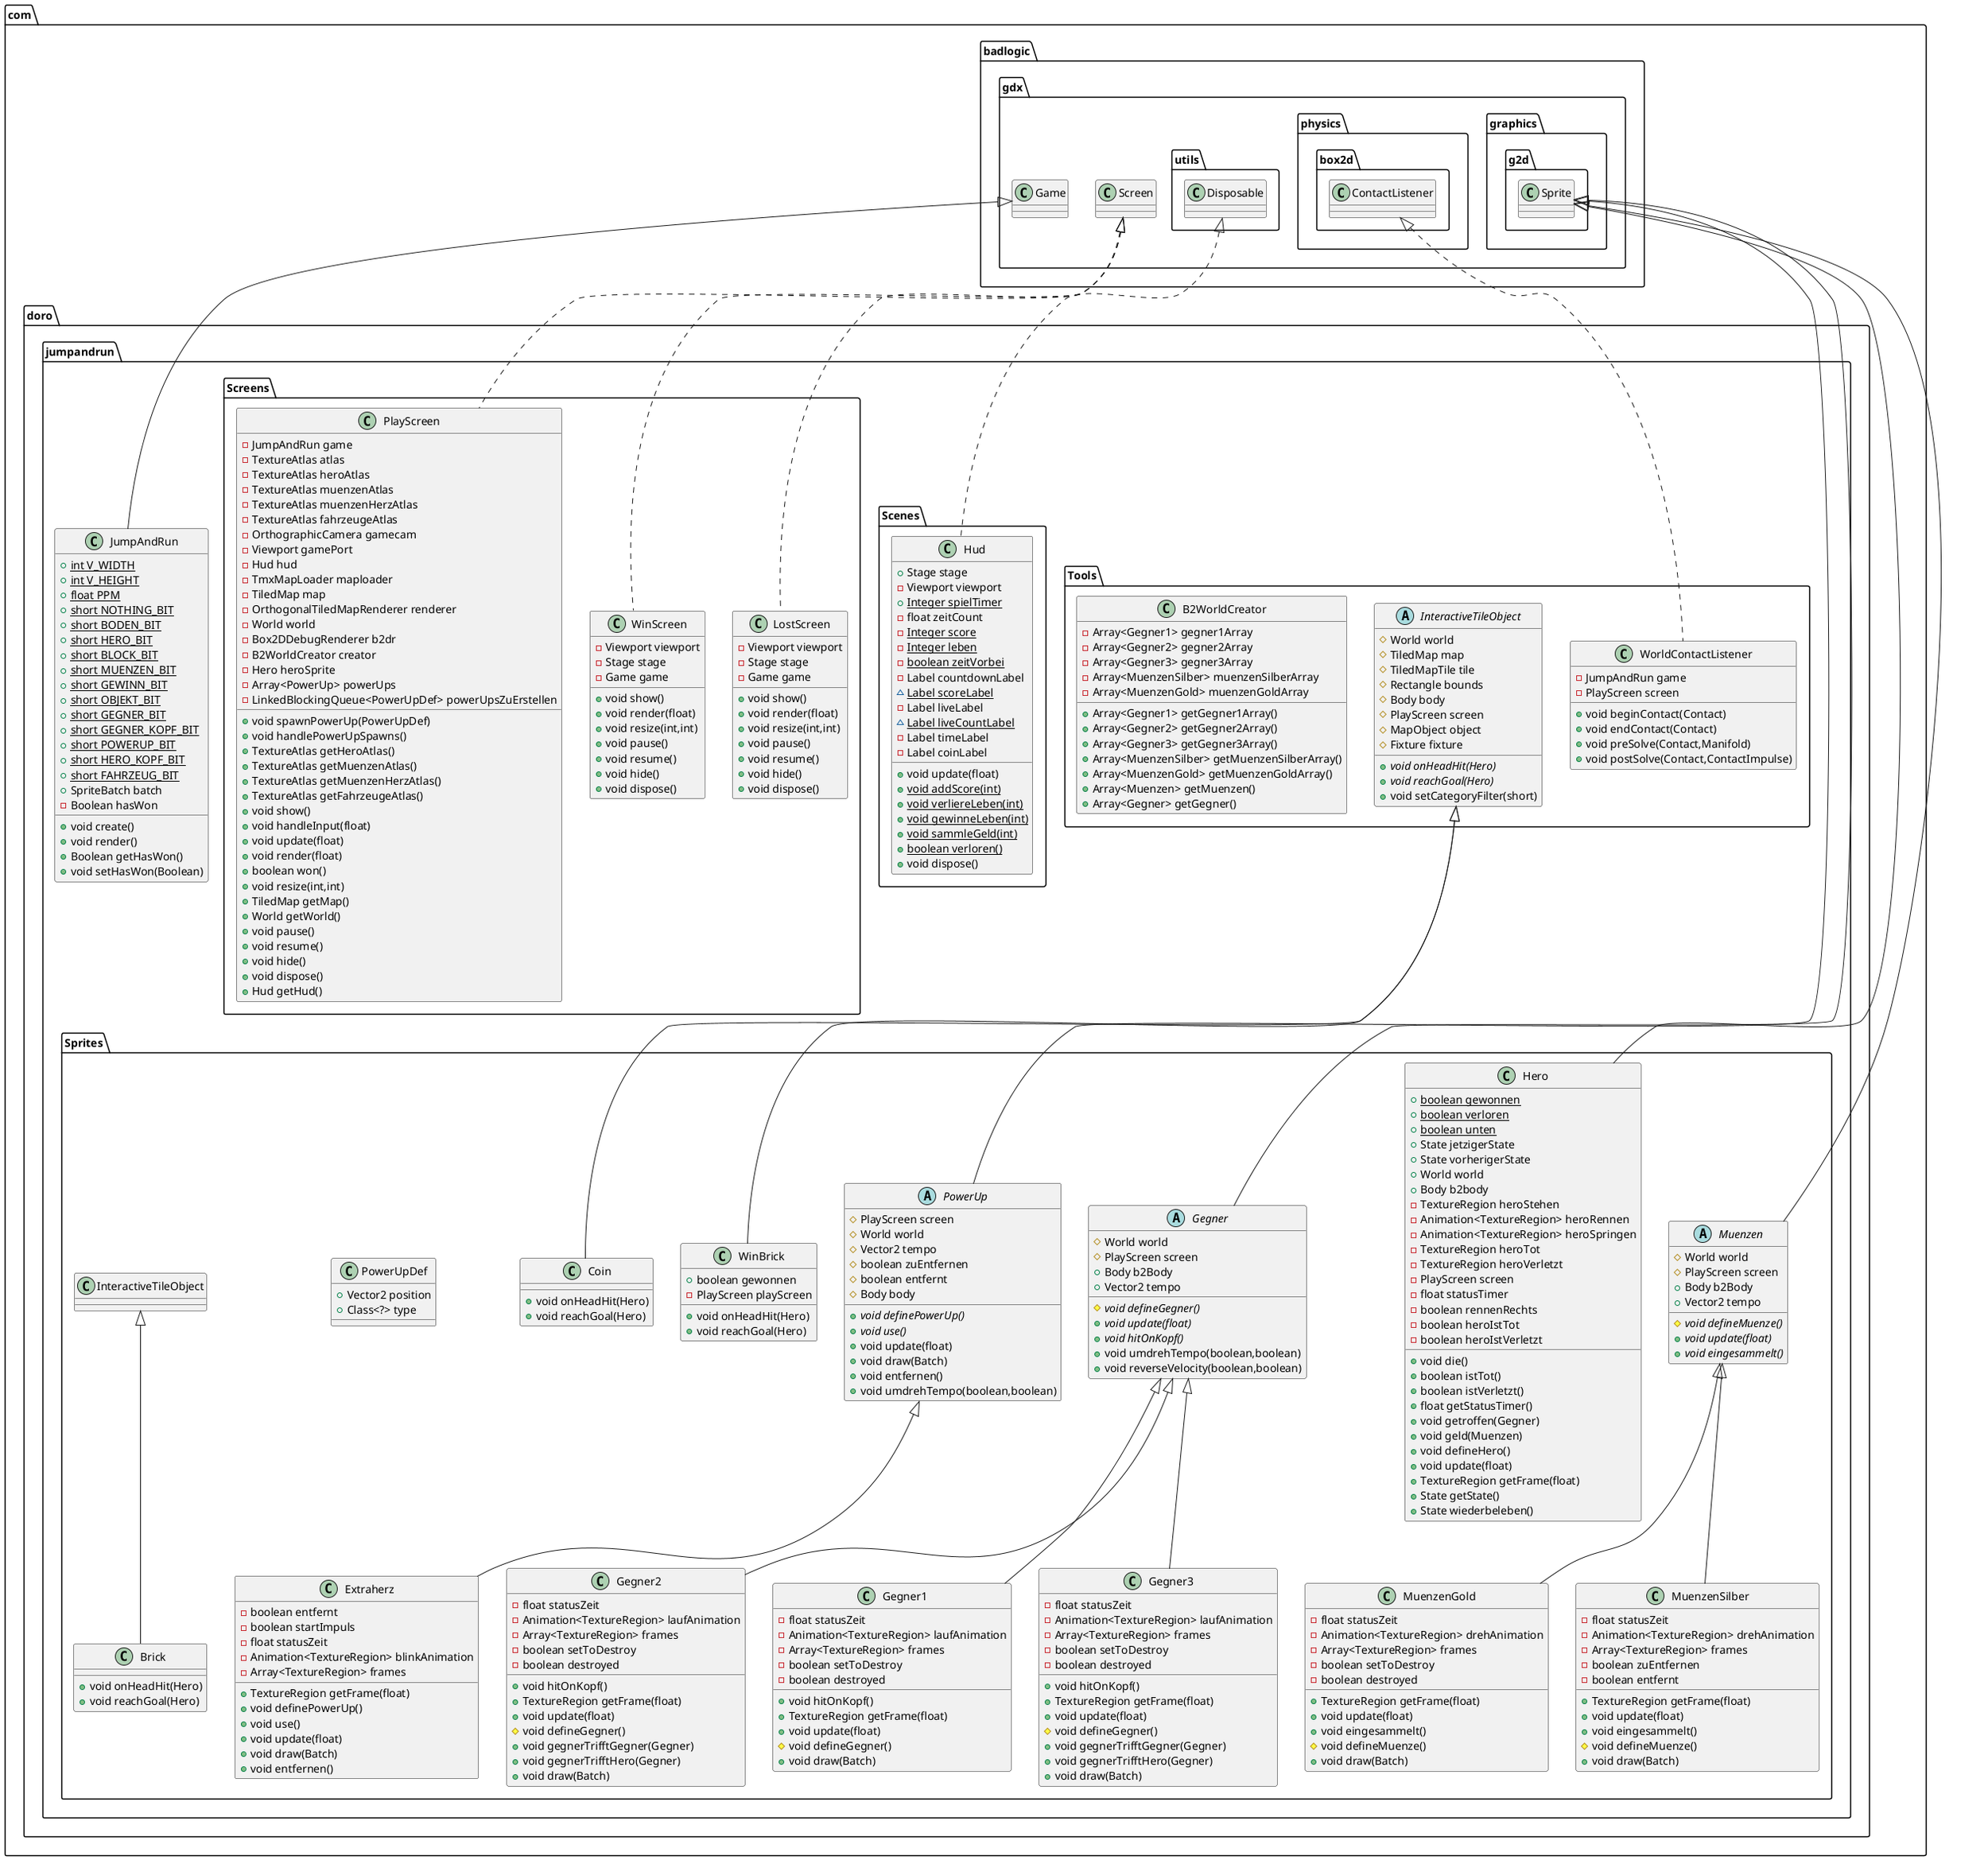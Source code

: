 @startuml
class com.doro.jumpandrun.Tools.WorldContactListener {
- JumpAndRun game
- PlayScreen screen
+ void beginContact(Contact)
+ void endContact(Contact)
+ void preSolve(Contact,Manifold)
+ void postSolve(Contact,ContactImpulse)
}
class com.doro.jumpandrun.Scenes.Hud {
+ Stage stage
- Viewport viewport
+ {static} Integer spielTimer
- float zeitCount
- {static} Integer score
- {static} Integer leben
- {static} boolean zeitVorbei
- Label countdownLabel
~ {static} Label scoreLabel
- Label liveLabel
~ {static} Label liveCountLabel
- Label timeLabel
- Label coinLabel
+ void update(float)
+ {static} void addScore(int)
+ {static} void verliereLeben(int)
+ {static} void gewinneLeben(int)
+ {static} void sammleGeld(int)
+ {static} boolean verloren()
+ void dispose()
}
abstract class com.doro.jumpandrun.Sprites.PowerUp {
# PlayScreen screen
# World world
# Vector2 tempo
# boolean zuEntfernen
# boolean entfernt
# Body body
+ {abstract}void definePowerUp()
+ {abstract}void use()
+ void update(float)
+ void draw(Batch)
+ void entfernen()
+ void umdrehTempo(boolean,boolean)
}
class com.doro.jumpandrun.Sprites.Brick {
+ void onHeadHit(Hero)
+ void reachGoal(Hero)
}
class com.doro.jumpandrun.Sprites.Coin {
+ void onHeadHit(Hero)
+ void reachGoal(Hero)
}
abstract class com.doro.jumpandrun.Tools.InteractiveTileObject {
# World world
# TiledMap map
# TiledMapTile tile
# Rectangle bounds
# Body body
# PlayScreen screen
# MapObject object
# Fixture fixture
+ {abstract}void onHeadHit(Hero)
+ {abstract}void reachGoal(Hero)
+ void setCategoryFilter(short)
}
class com.doro.jumpandrun.Sprites.Gegner1 {
- float statusZeit
- Animation<TextureRegion> laufAnimation
- Array<TextureRegion> frames
- boolean setToDestroy
- boolean destroyed
+ void hitOnKopf()
+ TextureRegion getFrame(float)
+ void update(float)
# void defineGegner()
+ void draw(Batch)
}
abstract class com.doro.jumpandrun.Sprites.Gegner {
# World world
# PlayScreen screen
+ Body b2Body
+ Vector2 tempo
# {abstract}void defineGegner()
+ {abstract}void update(float)
+ {abstract}void hitOnKopf()
+ void umdrehTempo(boolean,boolean)
+ void reverseVelocity(boolean,boolean)
}
class com.doro.jumpandrun.JumpAndRun {
+ {static} int V_WIDTH
+ {static} int V_HEIGHT
+ {static} float PPM
+ {static} short NOTHING_BIT
+ {static} short BODEN_BIT
+ {static} short HERO_BIT
+ {static} short BLOCK_BIT
+ {static} short MUENZEN_BIT
+ {static} short GEWINN_BIT
+ {static} short OBJEKT_BIT
+ {static} short GEGNER_BIT
+ {static} short GEGNER_KOPF_BIT
+ {static} short POWERUP_BIT
+ {static} short HERO_KOPF_BIT
+ {static} short FAHRZEUG_BIT
+ SpriteBatch batch
- Boolean hasWon
+ void create()
+ void render()
+ Boolean getHasWon()
+ void setHasWon(Boolean)
}
class com.doro.jumpandrun.Sprites.WinBrick {
+ boolean gewonnen
- PlayScreen playScreen
+ void onHeadHit(Hero)
+ void reachGoal(Hero)
}
class com.doro.jumpandrun.Sprites.MuenzenSilber {
- float statusZeit
- Animation<TextureRegion> drehAnimation
- Array<TextureRegion> frames
- boolean zuEntfernen
- boolean entfernt
+ TextureRegion getFrame(float)
+ void update(float)
+ void eingesammelt()
# void defineMuenze()
+ void draw(Batch)
}
class com.doro.jumpandrun.Screens.LostScreen {
- Viewport viewport
- Stage stage
- Game game
+ void show()
+ void render(float)
+ void resize(int,int)
+ void pause()
+ void resume()
+ void hide()
+ void dispose()
}
class com.doro.jumpandrun.Tools.B2WorldCreator {
- Array<Gegner1> gegner1Array
- Array<Gegner2> gegner2Array
- Array<Gegner3> gegner3Array
- Array<MuenzenSilber> muenzenSilberArray
- Array<MuenzenGold> muenzenGoldArray
+ Array<Gegner1> getGegner1Array()
+ Array<Gegner2> getGegner2Array()
+ Array<Gegner3> getGegner3Array()
+ Array<MuenzenSilber> getMuenzenSilberArray()
+ Array<MuenzenGold> getMuenzenGoldArray()
+ Array<Muenzen> getMuenzen()
+ Array<Gegner> getGegner()
}
class com.doro.jumpandrun.Sprites.Gegner3 {
- float statusZeit
- Animation<TextureRegion> laufAnimation
- Array<TextureRegion> frames
- boolean setToDestroy
- boolean destroyed
+ void hitOnKopf()
+ TextureRegion getFrame(float)
+ void update(float)
# void defineGegner()
+ void gegnerTrifftGegner(Gegner)
+ void gegnerTrifftHero(Gegner)
+ void draw(Batch)
}
class com.doro.jumpandrun.Screens.WinScreen {
- Viewport viewport
- Stage stage
- Game game
+ void show()
+ void render(float)
+ void resize(int,int)
+ void pause()
+ void resume()
+ void hide()
+ void dispose()
}
class com.doro.jumpandrun.Sprites.Gegner2 {
- float statusZeit
- Animation<TextureRegion> laufAnimation
- Array<TextureRegion> frames
- boolean setToDestroy
- boolean destroyed
+ void hitOnKopf()
+ TextureRegion getFrame(float)
+ void update(float)
# void defineGegner()
+ void gegnerTrifftGegner(Gegner)
+ void gegnerTrifftHero(Gegner)
+ void draw(Batch)
}
class com.doro.jumpandrun.Sprites.Hero {
+ {static} boolean gewonnen
+ {static} boolean verloren
+ {static} boolean unten
+ State jetzigerState
+ State vorherigerState
+ World world
+ Body b2body
- TextureRegion heroStehen
- Animation<TextureRegion> heroRennen
- Animation<TextureRegion> heroSpringen
- TextureRegion heroTot
- TextureRegion heroVerletzt
- PlayScreen screen
- float statusTimer
- boolean rennenRechts
- boolean heroIstTot
- boolean heroIstVerletzt
+ void die()
+ boolean istTot()
+ boolean istVerletzt()
+ float getStatusTimer()
+ void getroffen(Gegner)
+ void geld(Muenzen)
+ void defineHero()
+ void update(float)
+ TextureRegion getFrame(float)
+ State getState()
+ State wiederbeleben()
}
class com.doro.jumpandrun.Sprites.MuenzenGold {
- float statusZeit
- Animation<TextureRegion> drehAnimation
- Array<TextureRegion> frames
- boolean setToDestroy
- boolean destroyed
+ TextureRegion getFrame(float)
+ void update(float)
+ void eingesammelt()
# void defineMuenze()
+ void draw(Batch)
}
abstract class com.doro.jumpandrun.Sprites.Muenzen {
# World world
# PlayScreen screen
+ Body b2Body
+ Vector2 tempo
# {abstract}void defineMuenze()
+ {abstract}void update(float)
+ {abstract}void eingesammelt()
}
class com.doro.jumpandrun.Sprites.PowerUpDef {
+ Vector2 position
+ Class<?> type
}
class com.doro.jumpandrun.Screens.PlayScreen {
- JumpAndRun game
- TextureAtlas atlas
- TextureAtlas heroAtlas
- TextureAtlas muenzenAtlas
- TextureAtlas muenzenHerzAtlas
- TextureAtlas fahrzeugeAtlas
- OrthographicCamera gamecam
- Viewport gamePort
- Hud hud
- TmxMapLoader maploader
- TiledMap map
- OrthogonalTiledMapRenderer renderer
- World world
- Box2DDebugRenderer b2dr
- B2WorldCreator creator
- Hero heroSprite
- Array<PowerUp> powerUps
- LinkedBlockingQueue<PowerUpDef> powerUpsZuErstellen
+ void spawnPowerUp(PowerUpDef)
+ void handlePowerUpSpawns()
+ TextureAtlas getHeroAtlas()
+ TextureAtlas getMuenzenAtlas()
+ TextureAtlas getMuenzenHerzAtlas()
+ TextureAtlas getFahrzeugeAtlas()
+ void show()
+ void handleInput(float)
+ void update(float)
+ void render(float)
+ boolean won()
+ void resize(int,int)
+ TiledMap getMap()
+ World getWorld()
+ void pause()
+ void resume()
+ void hide()
+ void dispose()
+ Hud getHud()
}
class com.doro.jumpandrun.Sprites.Extraherz {
- boolean entfernt
- boolean startImpuls
- float statusZeit
- Animation<TextureRegion> blinkAnimation
- Array<TextureRegion> frames
+ TextureRegion getFrame(float)
+ void definePowerUp()
+ void use()
+ void update(float)
+ void draw(Batch)
+ void entfernen()
}


com.badlogic.gdx.physics.box2d.ContactListener <|.. com.doro.jumpandrun.Tools.WorldContactListener
com.badlogic.gdx.utils.Disposable <|.. com.doro.jumpandrun.Scenes.Hud
com.badlogic.gdx.graphics.g2d.Sprite <|-- com.doro.jumpandrun.Sprites.PowerUp
com.doro.jumpandrun.Sprites.InteractiveTileObject <|-- com.doro.jumpandrun.Sprites.Brick
com.doro.jumpandrun.Tools.InteractiveTileObject <|-- com.doro.jumpandrun.Sprites.Coin
com.doro.jumpandrun.Sprites.Gegner <|-- com.doro.jumpandrun.Sprites.Gegner1
com.badlogic.gdx.graphics.g2d.Sprite <|-- com.doro.jumpandrun.Sprites.Gegner
com.badlogic.gdx.Game <|-- com.doro.jumpandrun.JumpAndRun
com.doro.jumpandrun.Tools.InteractiveTileObject <|-- com.doro.jumpandrun.Sprites.WinBrick
com.doro.jumpandrun.Sprites.Muenzen <|-- com.doro.jumpandrun.Sprites.MuenzenSilber
com.badlogic.gdx.Screen <|.. com.doro.jumpandrun.Screens.LostScreen
com.doro.jumpandrun.Sprites.Gegner <|-- com.doro.jumpandrun.Sprites.Gegner3
com.badlogic.gdx.Screen <|.. com.doro.jumpandrun.Screens.WinScreen
com.doro.jumpandrun.Sprites.Gegner <|-- com.doro.jumpandrun.Sprites.Gegner2
com.badlogic.gdx.graphics.g2d.Sprite <|-- com.doro.jumpandrun.Sprites.Hero
com.doro.jumpandrun.Sprites.Muenzen <|-- com.doro.jumpandrun.Sprites.MuenzenGold
com.badlogic.gdx.graphics.g2d.Sprite <|-- com.doro.jumpandrun.Sprites.Muenzen
com.badlogic.gdx.Screen <|.. com.doro.jumpandrun.Screens.PlayScreen     
com.doro.jumpandrun.Sprites.PowerUp <|-- com.doro.jumpandrun.Sprites.Extraherz
@enduml